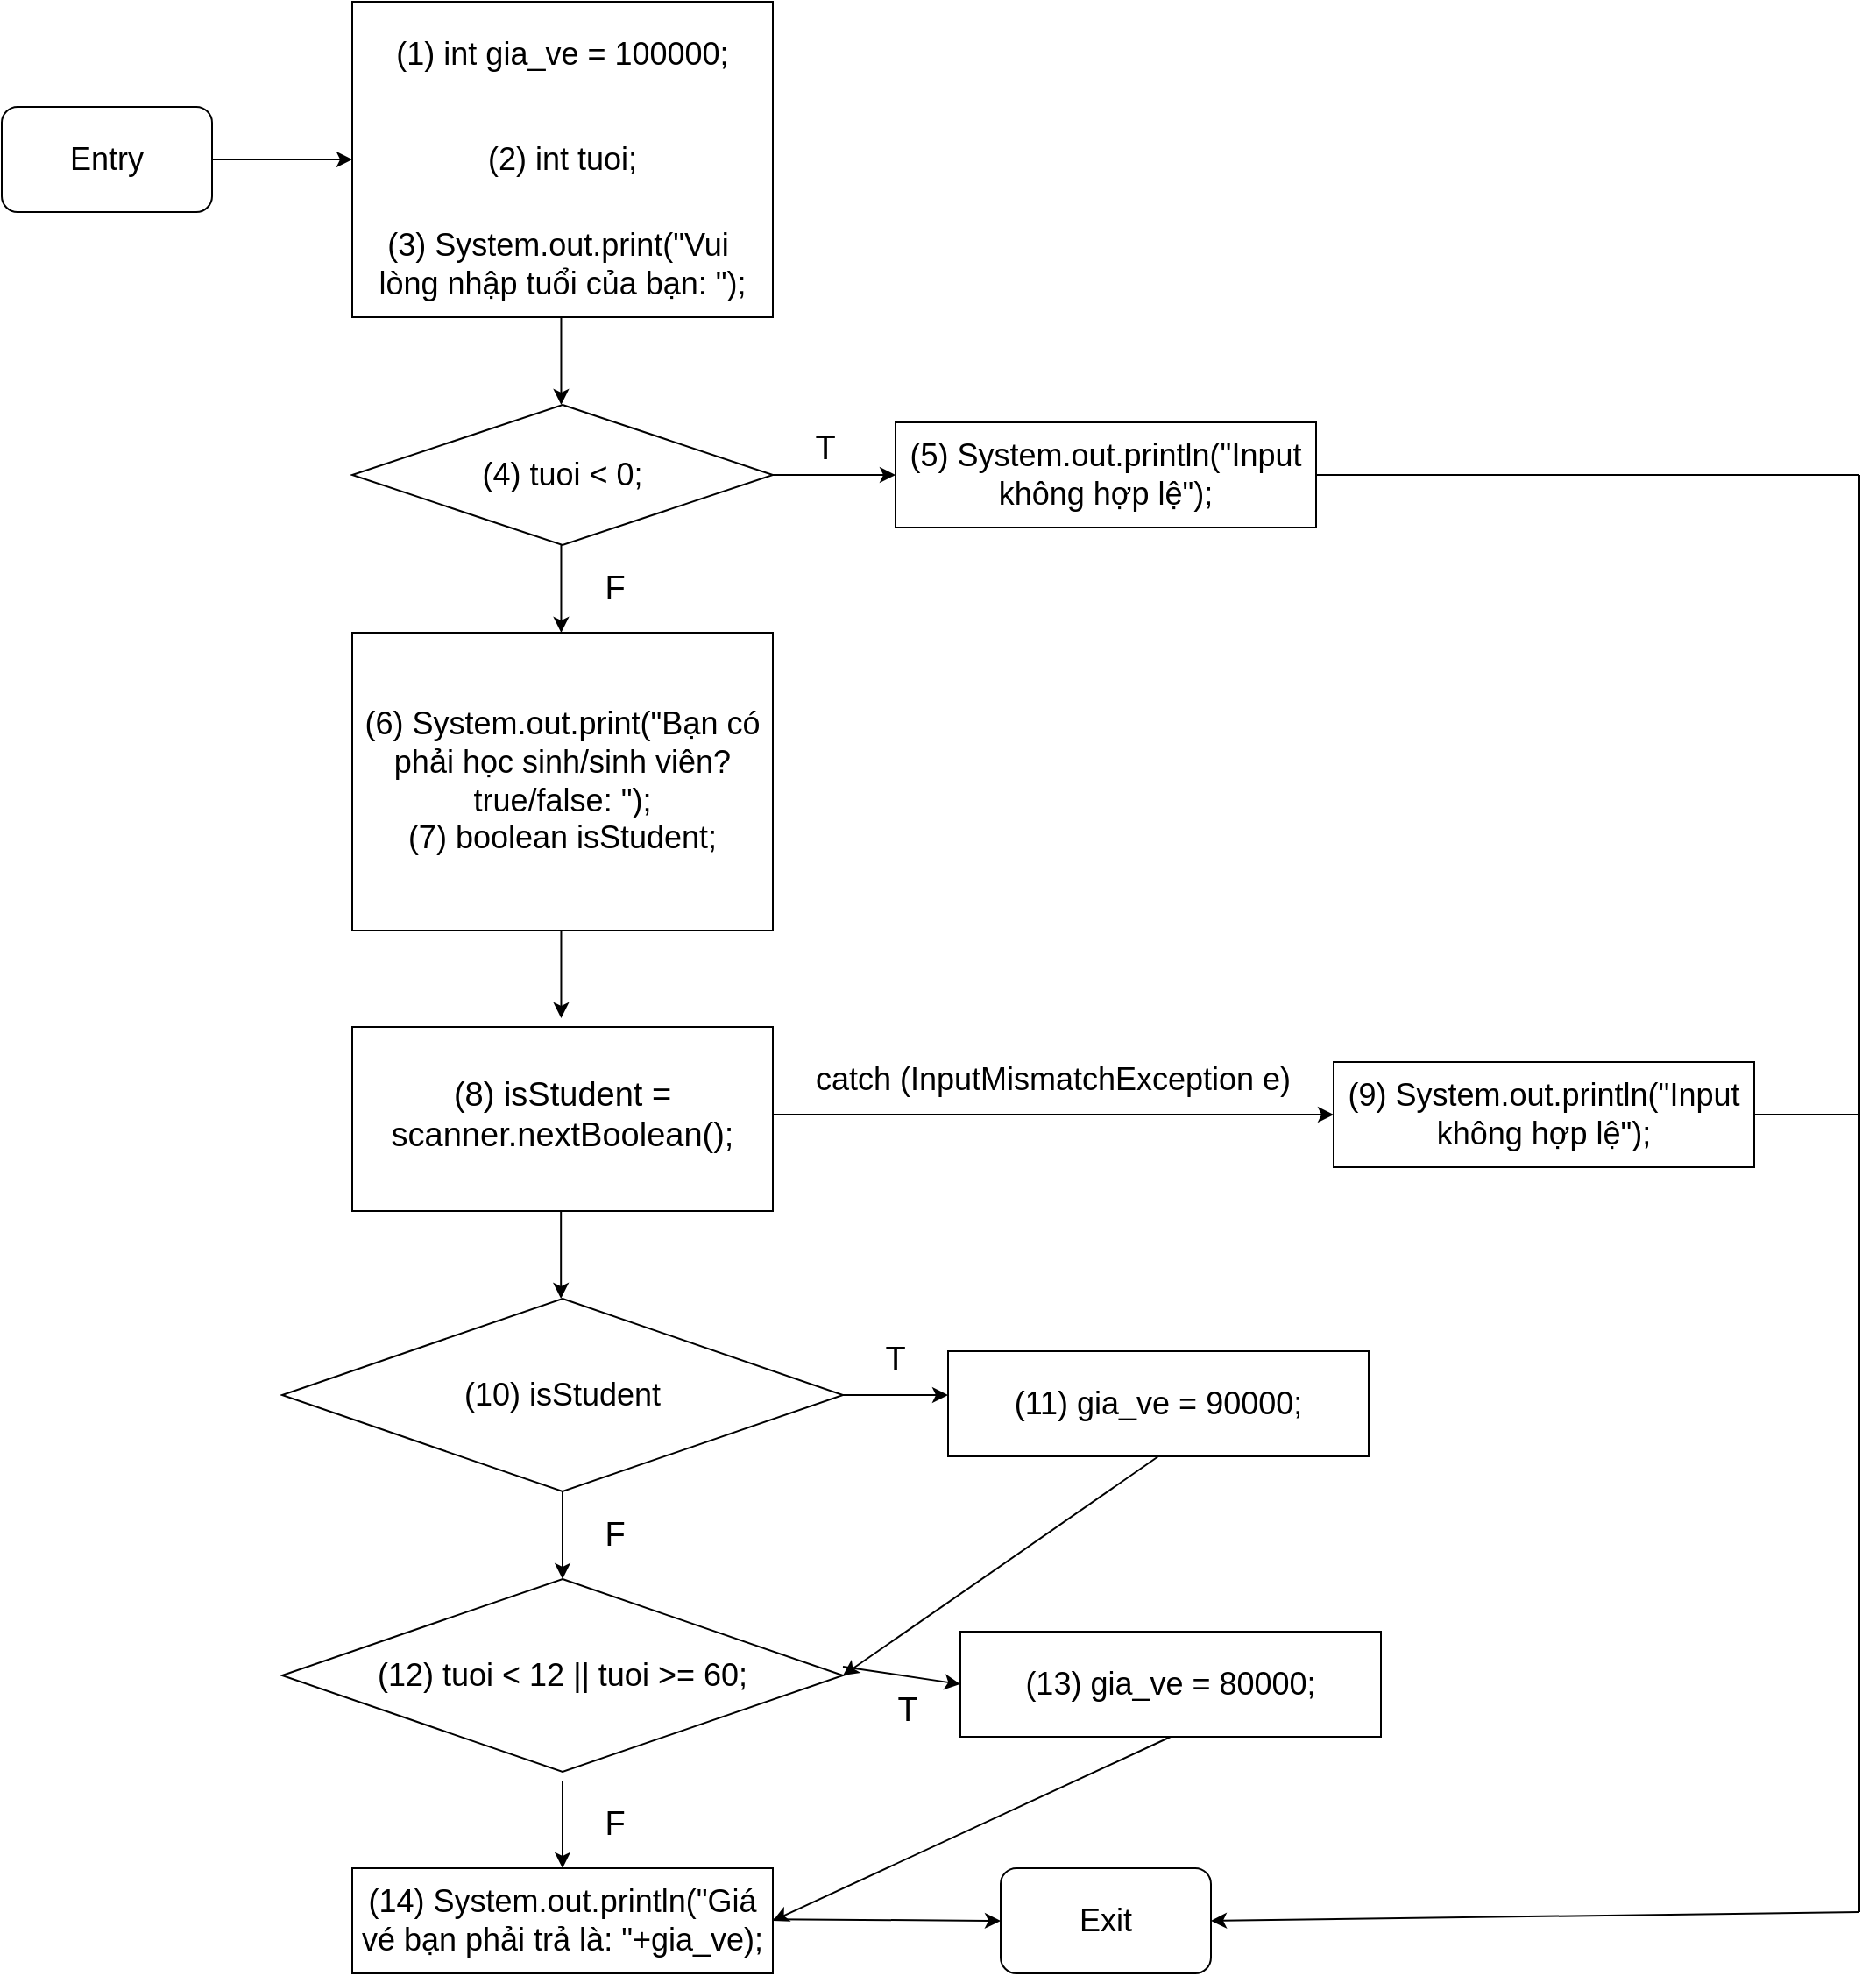 <mxfile version="28.2.5">
  <diagram name="Trang-1" id="D2iTRn5wakDRQlBVng_z">
    <mxGraphModel dx="2605" dy="1405" grid="1" gridSize="10" guides="1" tooltips="1" connect="1" arrows="1" fold="1" page="1" pageScale="1" pageWidth="827" pageHeight="1169" math="0" shadow="0">
      <root>
        <mxCell id="0" />
        <mxCell id="1" parent="0" />
        <mxCell id="MOXuROIgrkh9Ucobw1VO-1" value="" style="rounded=1;whiteSpace=wrap;html=1;" vertex="1" parent="1">
          <mxGeometry x="40" y="210" width="120" height="60" as="geometry" />
        </mxCell>
        <mxCell id="MOXuROIgrkh9Ucobw1VO-2" value="Entry" style="text;strokeColor=none;align=center;fillColor=none;html=1;verticalAlign=middle;whiteSpace=wrap;rounded=0;fontSize=18;fontStyle=0" vertex="1" parent="1">
          <mxGeometry x="40" y="210" width="120" height="60" as="geometry" />
        </mxCell>
        <mxCell id="MOXuROIgrkh9Ucobw1VO-3" value="" style="rounded=1;whiteSpace=wrap;html=1;" vertex="1" parent="1">
          <mxGeometry x="610" y="1215" width="120" height="60" as="geometry" />
        </mxCell>
        <mxCell id="MOXuROIgrkh9Ucobw1VO-4" value="Exit" style="text;strokeColor=none;align=center;fillColor=none;html=1;verticalAlign=middle;whiteSpace=wrap;rounded=0;fontSize=18;fontStyle=0" vertex="1" parent="1">
          <mxGeometry x="610" y="1215" width="120" height="60" as="geometry" />
        </mxCell>
        <mxCell id="MOXuROIgrkh9Ucobw1VO-5" value="" style="endArrow=classic;html=1;rounded=0;exitX=1;exitY=0.5;exitDx=0;exitDy=0;entryX=0;entryY=0.5;entryDx=0;entryDy=0;" edge="1" parent="1" source="MOXuROIgrkh9Ucobw1VO-2" target="MOXuROIgrkh9Ucobw1VO-36">
          <mxGeometry width="50" height="50" relative="1" as="geometry">
            <mxPoint x="170" y="90" as="sourcePoint" />
            <mxPoint x="210" y="90" as="targetPoint" />
          </mxGeometry>
        </mxCell>
        <mxCell id="MOXuROIgrkh9Ucobw1VO-6" value="" style="rounded=0;whiteSpace=wrap;html=1;" vertex="1" parent="1">
          <mxGeometry x="240" y="150" width="240" height="180" as="geometry" />
        </mxCell>
        <mxCell id="MOXuROIgrkh9Ucobw1VO-7" value="(1) int gia_ve = 100000;" style="text;strokeColor=none;align=center;fillColor=none;html=1;verticalAlign=middle;whiteSpace=wrap;rounded=0;fontSize=18;fontStyle=0" vertex="1" parent="1">
          <mxGeometry x="240" y="150" width="240" height="60" as="geometry" />
        </mxCell>
        <mxCell id="MOXuROIgrkh9Ucobw1VO-36" value="(2) int tuoi;" style="text;strokeColor=none;align=center;fillColor=none;html=1;verticalAlign=middle;whiteSpace=wrap;rounded=0;fontSize=18;fontStyle=0" vertex="1" parent="1">
          <mxGeometry x="240" y="210" width="240" height="60" as="geometry" />
        </mxCell>
        <mxCell id="MOXuROIgrkh9Ucobw1VO-40" value="" style="rhombus;whiteSpace=wrap;html=1;" vertex="1" parent="1">
          <mxGeometry x="240" y="380" width="240" height="80" as="geometry" />
        </mxCell>
        <mxCell id="MOXuROIgrkh9Ucobw1VO-41" value="(4) tuoi &amp;lt; 0;" style="text;strokeColor=none;align=center;fillColor=none;html=1;verticalAlign=middle;whiteSpace=wrap;rounded=0;fontSize=18;fontStyle=0" vertex="1" parent="1">
          <mxGeometry x="240" y="390" width="240" height="60" as="geometry" />
        </mxCell>
        <mxCell id="MOXuROIgrkh9Ucobw1VO-43" value="(3) System.out.print(&quot;Vui&amp;nbsp;&lt;div&gt;lòng nhập tuổi của bạn: &quot;);&lt;/div&gt;" style="text;strokeColor=none;align=center;fillColor=none;html=1;verticalAlign=middle;whiteSpace=wrap;rounded=0;fontSize=18;fontStyle=0" vertex="1" parent="1">
          <mxGeometry x="240" y="270" width="240" height="60" as="geometry" />
        </mxCell>
        <mxCell id="MOXuROIgrkh9Ucobw1VO-44" value="" style="endArrow=classic;html=1;rounded=0;exitX=0.5;exitY=1;exitDx=0;exitDy=0;" edge="1" parent="1">
          <mxGeometry width="50" height="50" relative="1" as="geometry">
            <mxPoint x="359.23" y="330" as="sourcePoint" />
            <mxPoint x="359.23" y="380" as="targetPoint" />
          </mxGeometry>
        </mxCell>
        <mxCell id="MOXuROIgrkh9Ucobw1VO-45" value="" style="endArrow=classic;html=1;rounded=0;exitX=0.5;exitY=1;exitDx=0;exitDy=0;entryX=0;entryY=0.5;entryDx=0;entryDy=0;" edge="1" parent="1" target="MOXuROIgrkh9Ucobw1VO-47">
          <mxGeometry width="50" height="50" relative="1" as="geometry">
            <mxPoint x="480" y="420" as="sourcePoint" />
            <mxPoint x="480" y="470" as="targetPoint" />
          </mxGeometry>
        </mxCell>
        <mxCell id="MOXuROIgrkh9Ucobw1VO-46" value="" style="rounded=0;whiteSpace=wrap;html=1;" vertex="1" parent="1">
          <mxGeometry x="550" y="390" width="240" height="60" as="geometry" />
        </mxCell>
        <mxCell id="MOXuROIgrkh9Ucobw1VO-47" value="(5) System.out.println(&quot;Input không hợp lệ&quot;);" style="text;strokeColor=none;align=center;fillColor=none;html=1;verticalAlign=middle;whiteSpace=wrap;rounded=0;fontSize=18;fontStyle=0" vertex="1" parent="1">
          <mxGeometry x="550" y="390" width="240" height="60" as="geometry" />
        </mxCell>
        <mxCell id="MOXuROIgrkh9Ucobw1VO-50" value="" style="endArrow=classic;html=1;rounded=0;exitX=0.5;exitY=1;exitDx=0;exitDy=0;" edge="1" parent="1">
          <mxGeometry width="50" height="50" relative="1" as="geometry">
            <mxPoint x="359.23" y="460" as="sourcePoint" />
            <mxPoint x="359.23" y="510" as="targetPoint" />
          </mxGeometry>
        </mxCell>
        <mxCell id="MOXuROIgrkh9Ucobw1VO-52" value="" style="rounded=0;whiteSpace=wrap;html=1;" vertex="1" parent="1">
          <mxGeometry x="240" y="510" width="240" height="170" as="geometry" />
        </mxCell>
        <mxCell id="MOXuROIgrkh9Ucobw1VO-53" value="&lt;div&gt;(6) System.out.print(&quot;Bạn có phải học sinh/sinh viên? true/false:&lt;span style=&quot;color: light-dark(rgb(0, 0, 0), rgb(255, 255, 255)); background-color: transparent;&quot;&gt;&amp;nbsp;&quot;);&lt;/span&gt;&lt;/div&gt;(7) boolean isStudent;" style="text;strokeColor=none;align=center;fillColor=none;html=1;verticalAlign=middle;whiteSpace=wrap;rounded=0;fontSize=18;fontStyle=0" vertex="1" parent="1">
          <mxGeometry x="240" y="510" width="240" height="170" as="geometry" />
        </mxCell>
        <mxCell id="MOXuROIgrkh9Ucobw1VO-54" value="" style="endArrow=classic;html=1;rounded=0;exitX=0.5;exitY=1;exitDx=0;exitDy=0;" edge="1" parent="1">
          <mxGeometry width="50" height="50" relative="1" as="geometry">
            <mxPoint x="359.23" y="680" as="sourcePoint" />
            <mxPoint x="359.23" y="730" as="targetPoint" />
          </mxGeometry>
        </mxCell>
        <mxCell id="MOXuROIgrkh9Ucobw1VO-57" value="" style="rounded=0;whiteSpace=wrap;html=1;" vertex="1" parent="1">
          <mxGeometry x="800" y="755" width="240" height="60" as="geometry" />
        </mxCell>
        <mxCell id="MOXuROIgrkh9Ucobw1VO-58" value="(9) System.out.println(&quot;Input không hợp lệ&quot;);" style="text;strokeColor=none;align=center;fillColor=none;html=1;verticalAlign=middle;whiteSpace=wrap;rounded=0;fontSize=18;fontStyle=0" vertex="1" parent="1">
          <mxGeometry x="800" y="755" width="240" height="60" as="geometry" />
        </mxCell>
        <mxCell id="MOXuROIgrkh9Ucobw1VO-59" value="" style="endArrow=classic;html=1;rounded=0;exitX=1;exitY=0.5;exitDx=0;exitDy=0;entryX=0;entryY=0.5;entryDx=0;entryDy=0;" edge="1" parent="1" source="MOXuROIgrkh9Ucobw1VO-86" target="MOXuROIgrkh9Ucobw1VO-58">
          <mxGeometry width="50" height="50" relative="1" as="geometry">
            <mxPoint x="520" y="784.23" as="sourcePoint" />
            <mxPoint x="590" y="784.23" as="targetPoint" />
          </mxGeometry>
        </mxCell>
        <mxCell id="MOXuROIgrkh9Ucobw1VO-60" value="catch (InputMismatchException e)" style="text;html=1;align=center;verticalAlign=middle;whiteSpace=wrap;rounded=0;fontSize=18;" vertex="1" parent="1">
          <mxGeometry x="500" y="750" width="280" height="30" as="geometry" />
        </mxCell>
        <mxCell id="MOXuROIgrkh9Ucobw1VO-61" value="" style="rhombus;whiteSpace=wrap;html=1;" vertex="1" parent="1">
          <mxGeometry x="200" y="890" width="320" height="110" as="geometry" />
        </mxCell>
        <mxCell id="MOXuROIgrkh9Ucobw1VO-62" value="(10) isStudent" style="text;strokeColor=none;align=center;fillColor=none;html=1;verticalAlign=middle;whiteSpace=wrap;rounded=0;fontSize=18;fontStyle=0" vertex="1" parent="1">
          <mxGeometry x="240" y="915" width="240" height="60" as="geometry" />
        </mxCell>
        <mxCell id="MOXuROIgrkh9Ucobw1VO-63" value="" style="endArrow=classic;html=1;rounded=0;exitX=0.5;exitY=1;exitDx=0;exitDy=0;" edge="1" parent="1">
          <mxGeometry width="50" height="50" relative="1" as="geometry">
            <mxPoint x="359.09" y="840" as="sourcePoint" />
            <mxPoint x="359.09" y="890" as="targetPoint" />
          </mxGeometry>
        </mxCell>
        <mxCell id="MOXuROIgrkh9Ucobw1VO-64" value="&lt;font style=&quot;font-size: 19px;&quot;&gt;T&lt;/font&gt;" style="text;html=1;align=center;verticalAlign=middle;whiteSpace=wrap;rounded=0;" vertex="1" parent="1">
          <mxGeometry x="480" y="390" width="60" height="30" as="geometry" />
        </mxCell>
        <mxCell id="MOXuROIgrkh9Ucobw1VO-65" value="&lt;font style=&quot;font-size: 19px;&quot;&gt;F&lt;/font&gt;" style="text;html=1;align=center;verticalAlign=middle;whiteSpace=wrap;rounded=0;" vertex="1" parent="1">
          <mxGeometry x="360" y="470" width="60" height="30" as="geometry" />
        </mxCell>
        <mxCell id="MOXuROIgrkh9Ucobw1VO-66" value="" style="endArrow=classic;html=1;rounded=0;exitX=1;exitY=0.5;exitDx=0;exitDy=0;" edge="1" parent="1" source="MOXuROIgrkh9Ucobw1VO-61">
          <mxGeometry width="50" height="50" relative="1" as="geometry">
            <mxPoint x="530" y="940" as="sourcePoint" />
            <mxPoint x="580" y="945" as="targetPoint" />
          </mxGeometry>
        </mxCell>
        <mxCell id="MOXuROIgrkh9Ucobw1VO-67" value="" style="rounded=0;whiteSpace=wrap;html=1;" vertex="1" parent="1">
          <mxGeometry x="580" y="920" width="240" height="60" as="geometry" />
        </mxCell>
        <mxCell id="MOXuROIgrkh9Ucobw1VO-68" value="(11) gia_ve = 90000;" style="text;strokeColor=none;align=center;fillColor=none;html=1;verticalAlign=middle;whiteSpace=wrap;rounded=0;fontSize=18;fontStyle=0" vertex="1" parent="1">
          <mxGeometry x="580" y="920" width="240" height="60" as="geometry" />
        </mxCell>
        <mxCell id="MOXuROIgrkh9Ucobw1VO-69" value="&lt;font style=&quot;font-size: 19px;&quot;&gt;T&lt;/font&gt;" style="text;html=1;align=center;verticalAlign=middle;whiteSpace=wrap;rounded=0;" vertex="1" parent="1">
          <mxGeometry x="520" y="910" width="60" height="30" as="geometry" />
        </mxCell>
        <mxCell id="MOXuROIgrkh9Ucobw1VO-70" value="" style="endArrow=classic;html=1;rounded=0;exitX=0.5;exitY=1;exitDx=0;exitDy=0;" edge="1" parent="1">
          <mxGeometry width="50" height="50" relative="1" as="geometry">
            <mxPoint x="360" y="1000" as="sourcePoint" />
            <mxPoint x="360" y="1050" as="targetPoint" />
          </mxGeometry>
        </mxCell>
        <mxCell id="MOXuROIgrkh9Ucobw1VO-71" value="" style="rhombus;whiteSpace=wrap;html=1;" vertex="1" parent="1">
          <mxGeometry x="200" y="1050" width="320" height="110" as="geometry" />
        </mxCell>
        <mxCell id="MOXuROIgrkh9Ucobw1VO-72" value="(12) tuoi &amp;lt; 12 || tuoi &amp;gt;= 60;" style="text;strokeColor=none;align=center;fillColor=none;html=1;verticalAlign=middle;whiteSpace=wrap;rounded=0;fontSize=18;fontStyle=0" vertex="1" parent="1">
          <mxGeometry x="240" y="1075" width="240" height="60" as="geometry" />
        </mxCell>
        <mxCell id="MOXuROIgrkh9Ucobw1VO-73" value="" style="endArrow=classic;html=1;rounded=0;entryX=1;entryY=0.5;entryDx=0;entryDy=0;exitX=0.5;exitY=1;exitDx=0;exitDy=0;" edge="1" parent="1" source="MOXuROIgrkh9Ucobw1VO-68" target="MOXuROIgrkh9Ucobw1VO-71">
          <mxGeometry width="50" height="50" relative="1" as="geometry">
            <mxPoint x="760" y="760" as="sourcePoint" />
            <mxPoint x="810" y="710" as="targetPoint" />
          </mxGeometry>
        </mxCell>
        <mxCell id="MOXuROIgrkh9Ucobw1VO-74" value="&lt;font style=&quot;font-size: 19px;&quot;&gt;F&lt;/font&gt;" style="text;html=1;align=center;verticalAlign=middle;whiteSpace=wrap;rounded=0;" vertex="1" parent="1">
          <mxGeometry x="360" y="1010" width="60" height="30" as="geometry" />
        </mxCell>
        <mxCell id="MOXuROIgrkh9Ucobw1VO-76" value="" style="rounded=0;whiteSpace=wrap;html=1;" vertex="1" parent="1">
          <mxGeometry x="240" y="1215" width="240" height="60" as="geometry" />
        </mxCell>
        <mxCell id="MOXuROIgrkh9Ucobw1VO-77" value="(14) System.out.println(&quot;Giá vé bạn phải trả là: &quot;+gia_ve);" style="text;strokeColor=none;align=center;fillColor=none;html=1;verticalAlign=middle;whiteSpace=wrap;rounded=0;fontSize=18;fontStyle=0" vertex="1" parent="1">
          <mxGeometry x="240" y="1215" width="240" height="60" as="geometry" />
        </mxCell>
        <mxCell id="MOXuROIgrkh9Ucobw1VO-79" value="" style="endArrow=classic;html=1;rounded=0;exitX=0.5;exitY=1;exitDx=0;exitDy=0;entryX=0;entryY=0.5;entryDx=0;entryDy=0;" edge="1" parent="1" target="MOXuROIgrkh9Ucobw1VO-4">
          <mxGeometry width="50" height="50" relative="1" as="geometry">
            <mxPoint x="480" y="1244.09" as="sourcePoint" />
            <mxPoint x="550" y="1244.09" as="targetPoint" />
          </mxGeometry>
        </mxCell>
        <mxCell id="MOXuROIgrkh9Ucobw1VO-80" value="" style="endArrow=none;html=1;rounded=0;" edge="1" parent="1">
          <mxGeometry width="50" height="50" relative="1" as="geometry">
            <mxPoint x="790" y="420" as="sourcePoint" />
            <mxPoint x="1100" y="420" as="targetPoint" />
          </mxGeometry>
        </mxCell>
        <mxCell id="MOXuROIgrkh9Ucobw1VO-81" value="" style="endArrow=none;html=1;rounded=0;" edge="1" parent="1">
          <mxGeometry width="50" height="50" relative="1" as="geometry">
            <mxPoint x="1100" y="420" as="sourcePoint" />
            <mxPoint x="1100" y="1240" as="targetPoint" />
          </mxGeometry>
        </mxCell>
        <mxCell id="MOXuROIgrkh9Ucobw1VO-82" value="" style="endArrow=none;html=1;rounded=0;exitX=1;exitY=0.5;exitDx=0;exitDy=0;" edge="1" parent="1" source="MOXuROIgrkh9Ucobw1VO-58">
          <mxGeometry width="50" height="50" relative="1" as="geometry">
            <mxPoint x="780" y="870" as="sourcePoint" />
            <mxPoint x="1100" y="785" as="targetPoint" />
          </mxGeometry>
        </mxCell>
        <mxCell id="MOXuROIgrkh9Ucobw1VO-83" value="" style="endArrow=classic;html=1;rounded=0;entryX=1;entryY=0.5;entryDx=0;entryDy=0;" edge="1" parent="1" target="MOXuROIgrkh9Ucobw1VO-4">
          <mxGeometry width="50" height="50" relative="1" as="geometry">
            <mxPoint x="1100" y="1240" as="sourcePoint" />
            <mxPoint x="830" y="820" as="targetPoint" />
          </mxGeometry>
        </mxCell>
        <mxCell id="MOXuROIgrkh9Ucobw1VO-85" value="" style="rounded=0;whiteSpace=wrap;html=1;" vertex="1" parent="1">
          <mxGeometry x="240" y="735" width="240" height="105" as="geometry" />
        </mxCell>
        <mxCell id="MOXuROIgrkh9Ucobw1VO-86" value="&lt;font style=&quot;font-size: 19px;&quot;&gt;(8) isStudent = scanner.nextBoolean();&lt;/font&gt;" style="text;html=1;align=center;verticalAlign=middle;whiteSpace=wrap;rounded=0;" vertex="1" parent="1">
          <mxGeometry x="240" y="735" width="240" height="100" as="geometry" />
        </mxCell>
        <mxCell id="MOXuROIgrkh9Ucobw1VO-88" value="" style="endArrow=classic;html=1;rounded=0;entryX=0;entryY=0.5;entryDx=0;entryDy=0;" edge="1" parent="1" target="MOXuROIgrkh9Ucobw1VO-90">
          <mxGeometry width="50" height="50" relative="1" as="geometry">
            <mxPoint x="520" y="1100" as="sourcePoint" />
            <mxPoint x="540" y="1135" as="targetPoint" />
          </mxGeometry>
        </mxCell>
        <mxCell id="MOXuROIgrkh9Ucobw1VO-89" value="" style="rounded=0;whiteSpace=wrap;html=1;" vertex="1" parent="1">
          <mxGeometry x="587" y="1080" width="240" height="60" as="geometry" />
        </mxCell>
        <mxCell id="MOXuROIgrkh9Ucobw1VO-90" value="(13) gia_ve = 80000;" style="text;strokeColor=none;align=center;fillColor=none;html=1;verticalAlign=middle;whiteSpace=wrap;rounded=0;fontSize=18;fontStyle=0" vertex="1" parent="1">
          <mxGeometry x="587" y="1080" width="240" height="60" as="geometry" />
        </mxCell>
        <mxCell id="MOXuROIgrkh9Ucobw1VO-91" value="&lt;font style=&quot;font-size: 19px;&quot;&gt;T&lt;/font&gt;" style="text;html=1;align=center;verticalAlign=middle;whiteSpace=wrap;rounded=0;" vertex="1" parent="1">
          <mxGeometry x="527" y="1110" width="60" height="30" as="geometry" />
        </mxCell>
        <mxCell id="MOXuROIgrkh9Ucobw1VO-92" value="" style="endArrow=classic;html=1;rounded=0;exitX=0.5;exitY=1;exitDx=0;exitDy=0;entryX=1;entryY=0.5;entryDx=0;entryDy=0;" edge="1" parent="1" source="MOXuROIgrkh9Ucobw1VO-90" target="MOXuROIgrkh9Ucobw1VO-77">
          <mxGeometry width="50" height="50" relative="1" as="geometry">
            <mxPoint x="767" y="775" as="sourcePoint" />
            <mxPoint x="490" y="1235" as="targetPoint" />
          </mxGeometry>
        </mxCell>
        <mxCell id="MOXuROIgrkh9Ucobw1VO-93" value="" style="endArrow=classic;html=1;rounded=0;exitX=0.5;exitY=1;exitDx=0;exitDy=0;" edge="1" parent="1">
          <mxGeometry width="50" height="50" relative="1" as="geometry">
            <mxPoint x="360" y="1165" as="sourcePoint" />
            <mxPoint x="360" y="1215" as="targetPoint" />
            <Array as="points">
              <mxPoint x="360" y="1195" />
            </Array>
          </mxGeometry>
        </mxCell>
        <mxCell id="MOXuROIgrkh9Ucobw1VO-96" value="&lt;font style=&quot;font-size: 19px;&quot;&gt;F&lt;/font&gt;" style="text;html=1;align=center;verticalAlign=middle;whiteSpace=wrap;rounded=0;" vertex="1" parent="1">
          <mxGeometry x="360" y="1175" width="60" height="30" as="geometry" />
        </mxCell>
      </root>
    </mxGraphModel>
  </diagram>
</mxfile>
